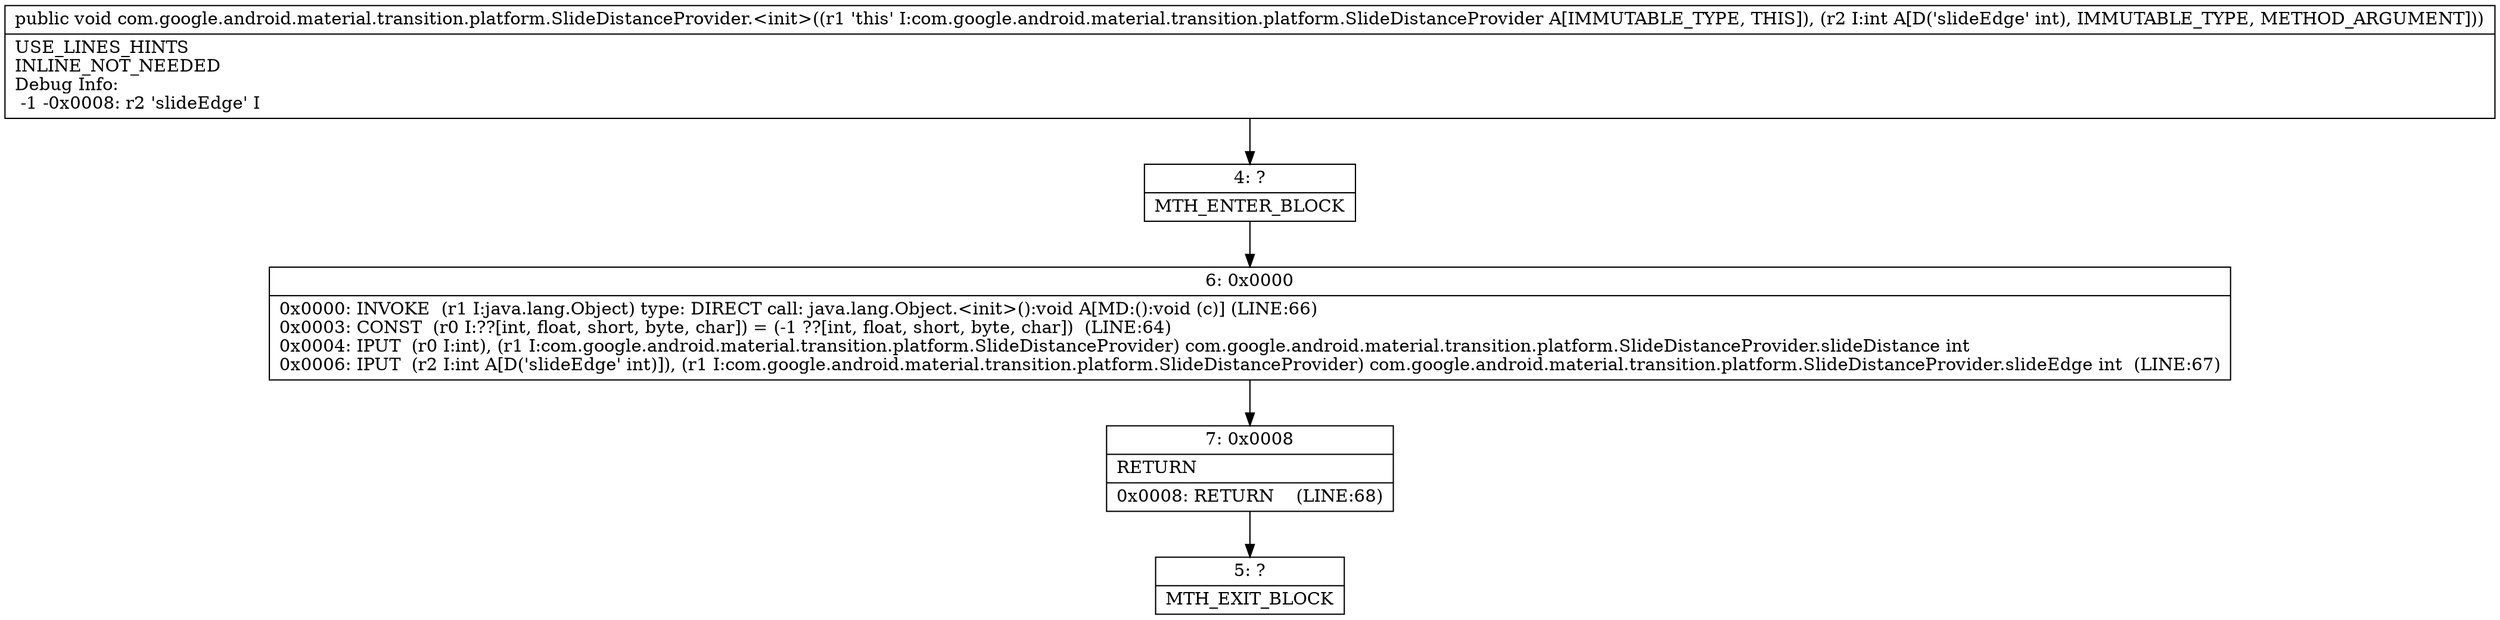 digraph "CFG forcom.google.android.material.transition.platform.SlideDistanceProvider.\<init\>(I)V" {
Node_4 [shape=record,label="{4\:\ ?|MTH_ENTER_BLOCK\l}"];
Node_6 [shape=record,label="{6\:\ 0x0000|0x0000: INVOKE  (r1 I:java.lang.Object) type: DIRECT call: java.lang.Object.\<init\>():void A[MD:():void (c)] (LINE:66)\l0x0003: CONST  (r0 I:??[int, float, short, byte, char]) = (\-1 ??[int, float, short, byte, char])  (LINE:64)\l0x0004: IPUT  (r0 I:int), (r1 I:com.google.android.material.transition.platform.SlideDistanceProvider) com.google.android.material.transition.platform.SlideDistanceProvider.slideDistance int \l0x0006: IPUT  (r2 I:int A[D('slideEdge' int)]), (r1 I:com.google.android.material.transition.platform.SlideDistanceProvider) com.google.android.material.transition.platform.SlideDistanceProvider.slideEdge int  (LINE:67)\l}"];
Node_7 [shape=record,label="{7\:\ 0x0008|RETURN\l|0x0008: RETURN    (LINE:68)\l}"];
Node_5 [shape=record,label="{5\:\ ?|MTH_EXIT_BLOCK\l}"];
MethodNode[shape=record,label="{public void com.google.android.material.transition.platform.SlideDistanceProvider.\<init\>((r1 'this' I:com.google.android.material.transition.platform.SlideDistanceProvider A[IMMUTABLE_TYPE, THIS]), (r2 I:int A[D('slideEdge' int), IMMUTABLE_TYPE, METHOD_ARGUMENT]))  | USE_LINES_HINTS\lINLINE_NOT_NEEDED\lDebug Info:\l  \-1 \-0x0008: r2 'slideEdge' I\l}"];
MethodNode -> Node_4;Node_4 -> Node_6;
Node_6 -> Node_7;
Node_7 -> Node_5;
}

